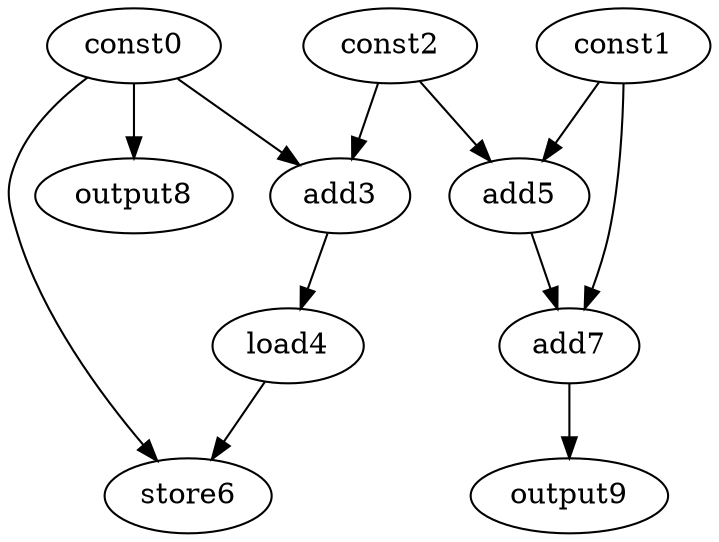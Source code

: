 digraph G { 
const0[opcode=const]; 
const1[opcode=const]; 
const2[opcode=const]; 
add3[opcode=add]; 
load4[opcode=load]; 
add5[opcode=add]; 
store6[opcode=store]; 
add7[opcode=add]; 
output8[opcode=output]; 
output9[opcode=output]; 
const0->add3[operand=0];
const2->add3[operand=1];
const1->add5[operand=0];
const2->add5[operand=1];
const0->output8[operand=0];
add3->load4[operand=0];
const1->add7[operand=0];
add5->add7[operand=1];
const0->store6[operand=0];
load4->store6[operand=1];
add7->output9[operand=0];
}

